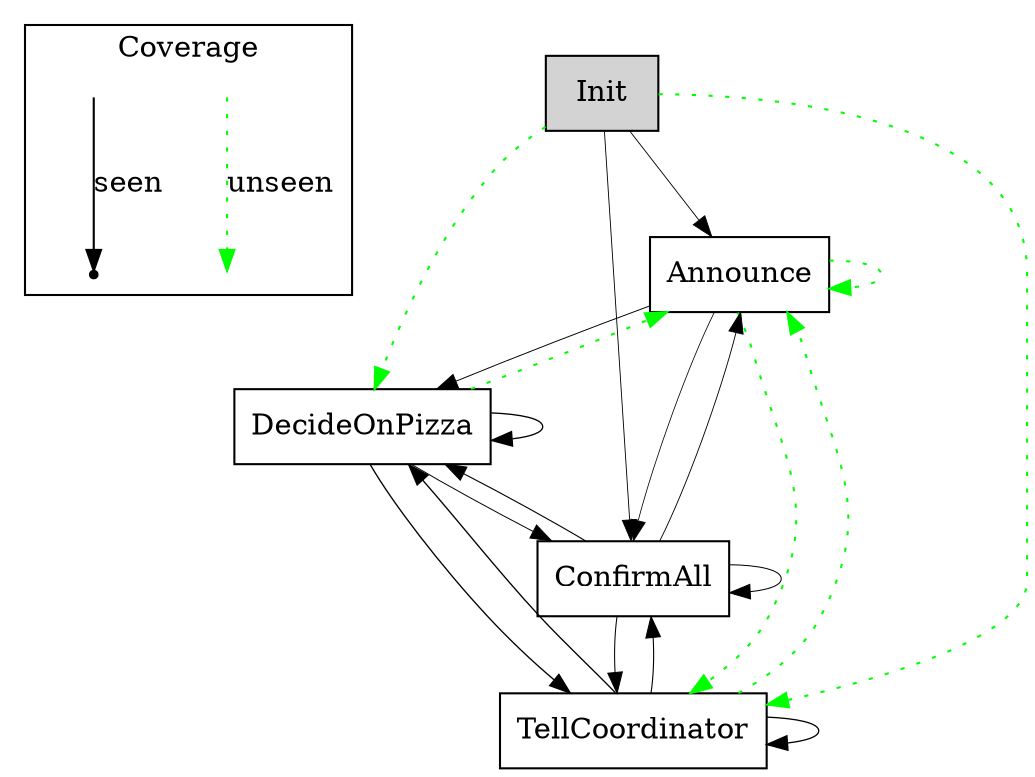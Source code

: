 digraph ActionGraph {
nodesep=0.35;
subgraph cluster_legend {
label = "Coverage";
node [shape=point] {
d0 [style = invis];
d1 [style = invis];
p0 [style = invis];
p0 [style = invis];
}
d0 -> d1 [label=unseen, color="green", style=dotted]
p0 -> p1 [label=seen]
}
0 [shape=box,label="Init",style = filled]
1 [shape=box,label="Announce"]
2 [shape=box,label="DecideOnPizza"]
3 [shape=box,label="TellCoordinator"]
4 [shape=box,label="ConfirmAll"]
0 -> 1[penwidth=0.43];
0 -> 2[color="green",style=dotted];
0 -> 3[color="green",style=dotted];
0 -> 4[penwidth=0.43];
1 -> 1[color="green",style=dotted];
1 -> 2[penwidth=0.46];
1 -> 3[color="green",style=dotted];
1 -> 4[penwidth=0.38];
2 -> 1[color="green",style=dotted];
2 -> 2[penwidth=0.64];
2 -> 3[penwidth=0.64];
2 -> 4[penwidth=0.47];
3 -> 1[color="green",style=dotted];
3 -> 2[penwidth=0.64];
3 -> 3[penwidth=0.63];
3 -> 4[penwidth=0.53];
4 -> 1[penwidth=0.43];
4 -> 2[penwidth=0.53];
4 -> 3[penwidth=0.5];
4 -> 4[penwidth=0.49];
}